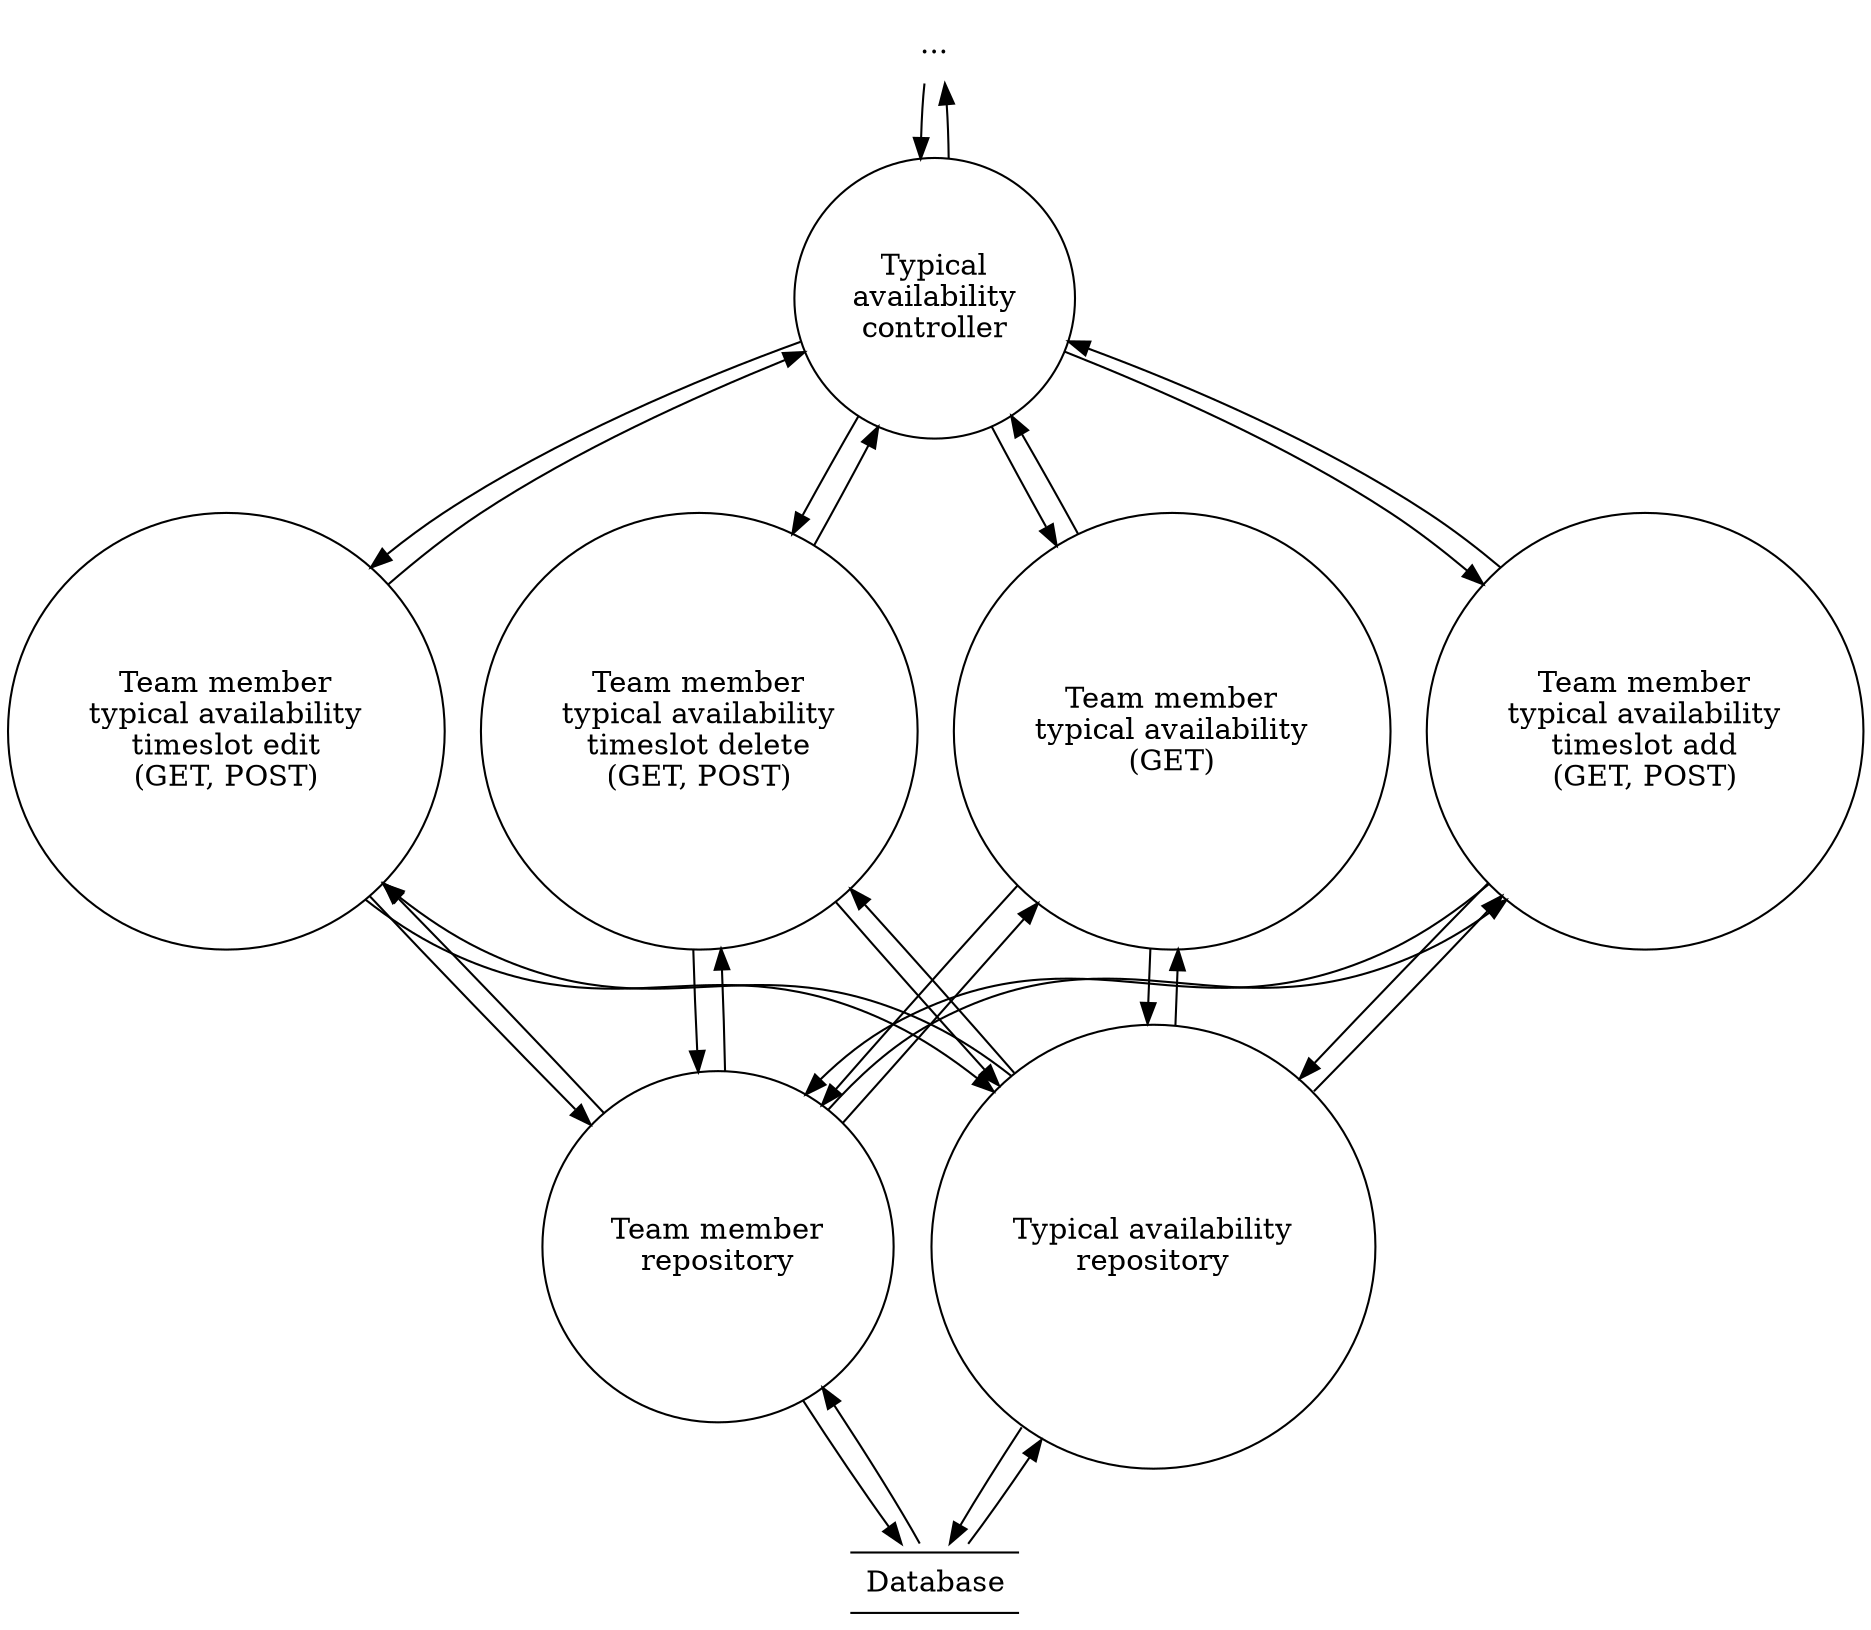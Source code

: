 digraph data_flow_diagram {
    node [ shape = circle ]
    
    "..." [ shape = none ]
    
    "..." -> "Typical\navailability\ncontroller" -> "..."

    subgraph actions {
        rank = same
        
        "Team member\ntypical availability\n(GET)"
        "Team member\ntypical availability\ntimeslot add\n(GET, POST)"
        "Team member\ntypical availability\ntimeslot edit\n(GET, POST)"
        "Team member\ntypical availability\ntimeslot delete\n(GET, POST)"
    }
    
    "Typical\navailability\ncontroller" -> {
        "Team member\ntypical availability\n(GET)"
        "Team member\ntypical availability\ntimeslot add\n(GET, POST)"
        "Team member\ntypical availability\ntimeslot edit\n(GET, POST)"
        "Team member\ntypical availability\ntimeslot delete\n(GET, POST)"
    } -> "Typical\navailability\ncontroller"
    
    subgraph repositories {
        rank = same
        
        "Team member\nrepository"
        "Typical availability\nrepository"
    }
    
    {
        "Team member\nrepository"
        "Typical availability\nrepository"
    }
    ->
    {
        "Team member\ntypical availability\n(GET)"
        "Team member\ntypical availability\ntimeslot add\n(GET, POST)"
        "Team member\ntypical availability\ntimeslot edit\n(GET, POST)"
        "Team member\ntypical availability\ntimeslot delete\n(GET, POST)"
    }
    ->
    {
        "Team member\nrepository"
        "Typical availability\nrepository"
    }
    
    Database [
        label = <
            <TABLE BORDER="1" SIDES="TB" CELLBORDER="0" CELLPADDING="6" CELLSPACING="0">
                <TR><TD>Database</TD></TR>
            </TABLE>
        >,
        shape = none ]
    
    Database -> {
        "Team member\nrepository"
        "Typical availability\nrepository"
    } -> Database
}
